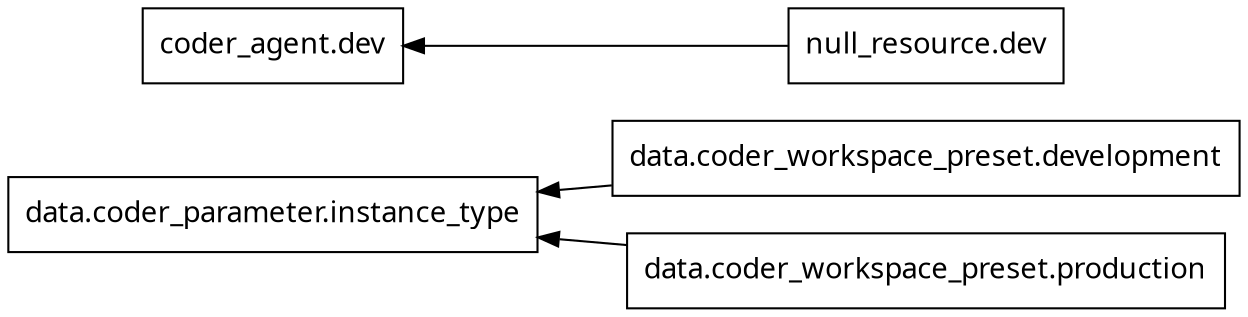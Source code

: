 digraph G {
  rankdir = "RL";
  node [shape = rect, fontname = "sans-serif"];
  "data.coder_parameter.instance_type" [label="data.coder_parameter.instance_type"];
  "data.coder_workspace_preset.development" [label="data.coder_workspace_preset.development"];
  "data.coder_workspace_preset.production" [label="data.coder_workspace_preset.production"];
  "coder_agent.dev" [label="coder_agent.dev"];
  "null_resource.dev" [label="null_resource.dev"];
  "data.coder_workspace_preset.development" -> "data.coder_parameter.instance_type";
  "data.coder_workspace_preset.production" -> "data.coder_parameter.instance_type";
  "null_resource.dev" -> "coder_agent.dev";
}
